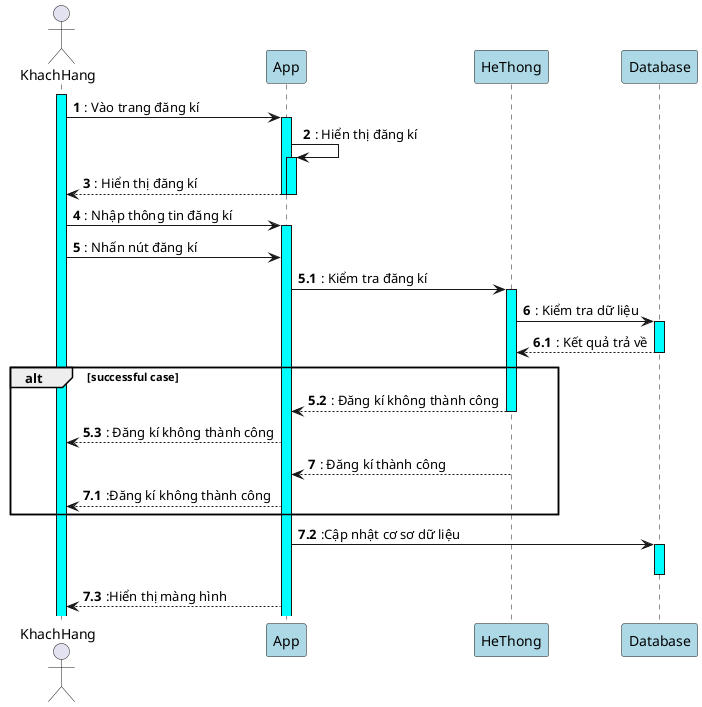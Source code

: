 @startuml
'https://plantuml.com/sequence-diagram

autonumber
actor KhachHang
participant App #lightblue
participant HeThong #lightblue
participant Database #lightblue
activate KhachHang #cyan
KhachHang -> App : : Vào trang đăng kí
activate App #cyan
App -> App: : Hiển thị đăng kí
activate App #cyan

App --> KhachHang: : Hiển thị đăng kí
deactivate App
deactivate


KhachHang -> App: : Nhập thông tin đăng kí
activate App #cyan
KhachHang -> App: : Nhấn nút đăng kí
autonumber 5.1

App -> HeThong: : Kiểm tra đăng kí
activate HeThong #cyan

autonumber 6
HeThong -> Database: : Kiểm tra dữ liệu
autonumber 6.1
activate Database #cyan
Database-->HeThong: : Kết quả trả về

deactivate Database

alt successful case
autonumber 5.2
HeThong --> App: : Đăng kí không thành công

deactivate HeThong
autonumber 5.3
App --> KhachHang: : Đăng kí không thành công

autonumber 7
HeThong --> App: : Đăng kí thành công

autonumber 7.1
App -->KhachHang: :Đăng kí không thành công
end

autonumber 7.2
App->Database: :Cập nhật cơ sơ dữ liệu
activate Database #cyan
deactivate


autonumber 7.3
App -->KhachHang: :Hiển thị màng hình
@enduml